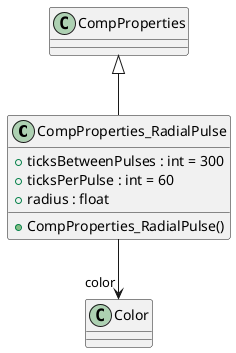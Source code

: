 @startuml
class CompProperties_RadialPulse {
    + ticksBetweenPulses : int = 300
    + ticksPerPulse : int = 60
    + radius : float
    + CompProperties_RadialPulse()
}
CompProperties <|-- CompProperties_RadialPulse
CompProperties_RadialPulse --> "color" Color
@enduml

